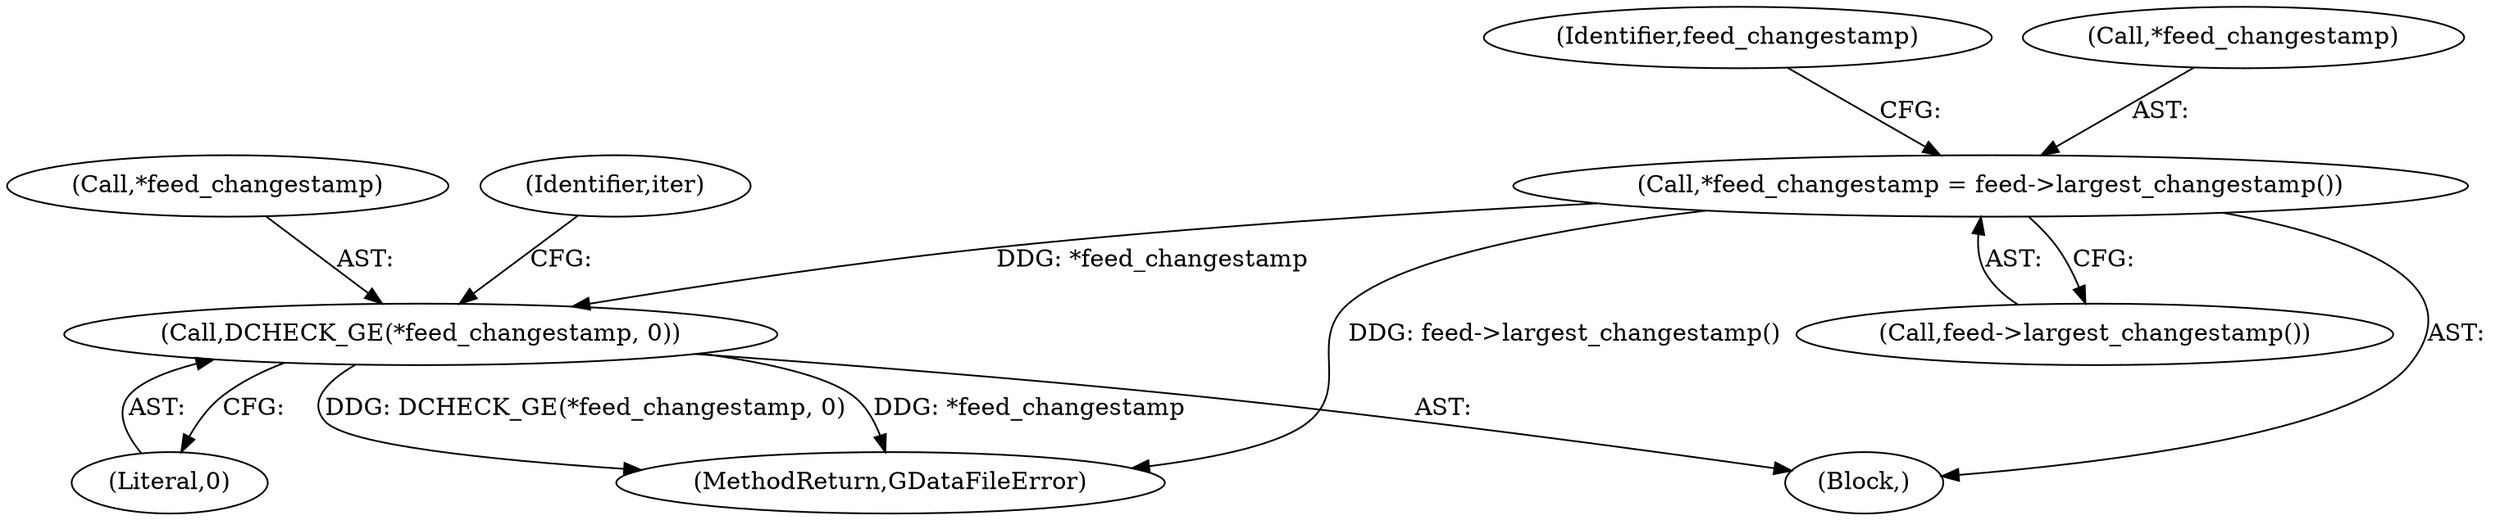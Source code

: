 digraph "0_Chrome_dd3b6fe574edad231c01c78e4647a74c38dc4178_16@pointer" {
"1000157" [label="(Call,*feed_changestamp = feed->largest_changestamp())"];
"1000161" [label="(Call,DCHECK_GE(*feed_changestamp, 0))"];
"1000164" [label="(Literal,0)"];
"1000157" [label="(Call,*feed_changestamp = feed->largest_changestamp())"];
"1000163" [label="(Identifier,feed_changestamp)"];
"1000168" [label="(Identifier,iter)"];
"1000147" [label="(Block,)"];
"1000160" [label="(Call,feed->largest_changestamp())"];
"1000161" [label="(Call,DCHECK_GE(*feed_changestamp, 0))"];
"1000162" [label="(Call,*feed_changestamp)"];
"1000244" [label="(MethodReturn,GDataFileError)"];
"1000158" [label="(Call,*feed_changestamp)"];
"1000157" -> "1000147"  [label="AST: "];
"1000157" -> "1000160"  [label="CFG: "];
"1000158" -> "1000157"  [label="AST: "];
"1000160" -> "1000157"  [label="AST: "];
"1000163" -> "1000157"  [label="CFG: "];
"1000157" -> "1000244"  [label="DDG: feed->largest_changestamp()"];
"1000157" -> "1000161"  [label="DDG: *feed_changestamp"];
"1000161" -> "1000147"  [label="AST: "];
"1000161" -> "1000164"  [label="CFG: "];
"1000162" -> "1000161"  [label="AST: "];
"1000164" -> "1000161"  [label="AST: "];
"1000168" -> "1000161"  [label="CFG: "];
"1000161" -> "1000244"  [label="DDG: *feed_changestamp"];
"1000161" -> "1000244"  [label="DDG: DCHECK_GE(*feed_changestamp, 0)"];
}
